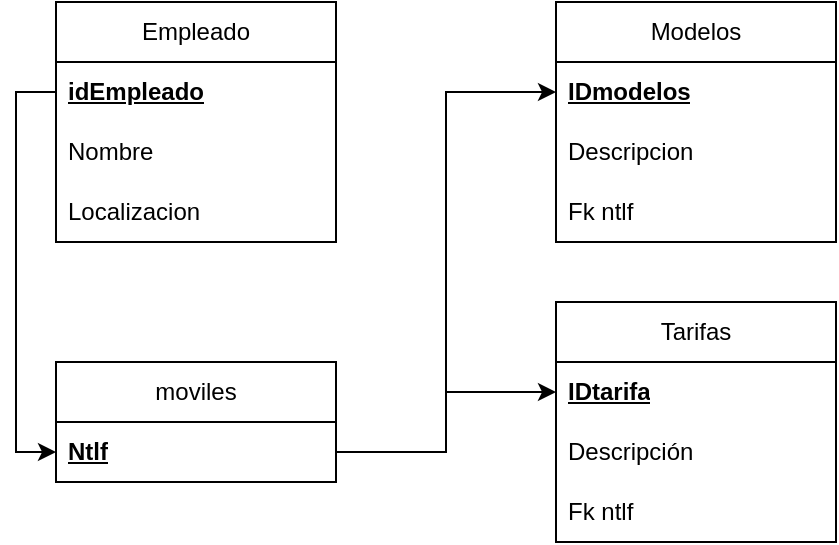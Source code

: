 <mxfile version="24.7.16">
  <diagram name="Página-1" id="XZQekeEu_Xftu38xOQFv">
    <mxGraphModel dx="629" dy="746" grid="1" gridSize="10" guides="1" tooltips="1" connect="1" arrows="1" fold="1" page="1" pageScale="1" pageWidth="827" pageHeight="1169" math="0" shadow="0">
      <root>
        <mxCell id="0" />
        <mxCell id="1" parent="0" />
        <mxCell id="LYP1fkpxxBnQR1_ch57y-1" value="moviles" style="swimlane;fontStyle=0;childLayout=stackLayout;horizontal=1;startSize=30;horizontalStack=0;resizeParent=1;resizeParentMax=0;resizeLast=0;collapsible=1;marginBottom=0;whiteSpace=wrap;html=1;" vertex="1" parent="1">
          <mxGeometry x="30" y="190" width="140" height="60" as="geometry" />
        </mxCell>
        <mxCell id="LYP1fkpxxBnQR1_ch57y-2" value="&lt;b style=&quot;&quot;&gt;&lt;u&gt;Ntlf&lt;/u&gt;&lt;/b&gt;" style="text;strokeColor=none;fillColor=none;align=left;verticalAlign=middle;spacingLeft=4;spacingRight=4;overflow=hidden;points=[[0,0.5],[1,0.5]];portConstraint=eastwest;rotatable=0;whiteSpace=wrap;html=1;" vertex="1" parent="LYP1fkpxxBnQR1_ch57y-1">
          <mxGeometry y="30" width="140" height="30" as="geometry" />
        </mxCell>
        <mxCell id="LYP1fkpxxBnQR1_ch57y-5" value="Modelos" style="swimlane;fontStyle=0;childLayout=stackLayout;horizontal=1;startSize=30;horizontalStack=0;resizeParent=1;resizeParentMax=0;resizeLast=0;collapsible=1;marginBottom=0;whiteSpace=wrap;html=1;" vertex="1" parent="1">
          <mxGeometry x="280" y="10" width="140" height="120" as="geometry" />
        </mxCell>
        <mxCell id="LYP1fkpxxBnQR1_ch57y-6" value="&lt;b&gt;&lt;u&gt;IDmodelos&lt;/u&gt;&lt;/b&gt;" style="text;strokeColor=none;fillColor=none;align=left;verticalAlign=middle;spacingLeft=4;spacingRight=4;overflow=hidden;points=[[0,0.5],[1,0.5]];portConstraint=eastwest;rotatable=0;whiteSpace=wrap;html=1;" vertex="1" parent="LYP1fkpxxBnQR1_ch57y-5">
          <mxGeometry y="30" width="140" height="30" as="geometry" />
        </mxCell>
        <mxCell id="LYP1fkpxxBnQR1_ch57y-20" value="Descripcion" style="text;strokeColor=none;fillColor=none;align=left;verticalAlign=middle;spacingLeft=4;spacingRight=4;overflow=hidden;points=[[0,0.5],[1,0.5]];portConstraint=eastwest;rotatable=0;whiteSpace=wrap;html=1;" vertex="1" parent="LYP1fkpxxBnQR1_ch57y-5">
          <mxGeometry y="60" width="140" height="30" as="geometry" />
        </mxCell>
        <mxCell id="LYP1fkpxxBnQR1_ch57y-32" value="Fk ntlf" style="text;strokeColor=none;fillColor=none;align=left;verticalAlign=middle;spacingLeft=4;spacingRight=4;overflow=hidden;points=[[0,0.5],[1,0.5]];portConstraint=eastwest;rotatable=0;whiteSpace=wrap;html=1;" vertex="1" parent="LYP1fkpxxBnQR1_ch57y-5">
          <mxGeometry y="90" width="140" height="30" as="geometry" />
        </mxCell>
        <mxCell id="LYP1fkpxxBnQR1_ch57y-9" value="Tarifas" style="swimlane;fontStyle=0;childLayout=stackLayout;horizontal=1;startSize=30;horizontalStack=0;resizeParent=1;resizeParentMax=0;resizeLast=0;collapsible=1;marginBottom=0;whiteSpace=wrap;html=1;" vertex="1" parent="1">
          <mxGeometry x="280" y="160" width="140" height="120" as="geometry" />
        </mxCell>
        <mxCell id="LYP1fkpxxBnQR1_ch57y-10" value="&lt;b&gt;&lt;u&gt;IDtarifa&lt;/u&gt;&lt;/b&gt;" style="text;strokeColor=none;fillColor=none;align=left;verticalAlign=middle;spacingLeft=4;spacingRight=4;overflow=hidden;points=[[0,0.5],[1,0.5]];portConstraint=eastwest;rotatable=0;whiteSpace=wrap;html=1;" vertex="1" parent="LYP1fkpxxBnQR1_ch57y-9">
          <mxGeometry y="30" width="140" height="30" as="geometry" />
        </mxCell>
        <mxCell id="LYP1fkpxxBnQR1_ch57y-11" value="Descripción" style="text;strokeColor=none;fillColor=none;align=left;verticalAlign=middle;spacingLeft=4;spacingRight=4;overflow=hidden;points=[[0,0.5],[1,0.5]];portConstraint=eastwest;rotatable=0;whiteSpace=wrap;html=1;" vertex="1" parent="LYP1fkpxxBnQR1_ch57y-9">
          <mxGeometry y="60" width="140" height="30" as="geometry" />
        </mxCell>
        <mxCell id="LYP1fkpxxBnQR1_ch57y-33" value="Fk ntlf" style="text;strokeColor=none;fillColor=none;align=left;verticalAlign=middle;spacingLeft=4;spacingRight=4;overflow=hidden;points=[[0,0.5],[1,0.5]];portConstraint=eastwest;rotatable=0;whiteSpace=wrap;html=1;" vertex="1" parent="LYP1fkpxxBnQR1_ch57y-9">
          <mxGeometry y="90" width="140" height="30" as="geometry" />
        </mxCell>
        <mxCell id="LYP1fkpxxBnQR1_ch57y-13" value="Empleado" style="swimlane;fontStyle=0;childLayout=stackLayout;horizontal=1;startSize=30;horizontalStack=0;resizeParent=1;resizeParentMax=0;resizeLast=0;collapsible=1;marginBottom=0;whiteSpace=wrap;html=1;" vertex="1" parent="1">
          <mxGeometry x="30" y="10" width="140" height="120" as="geometry" />
        </mxCell>
        <mxCell id="LYP1fkpxxBnQR1_ch57y-14" value="&lt;u&gt;&lt;b&gt;idEmpleado&lt;/b&gt;&lt;/u&gt;" style="text;strokeColor=none;fillColor=none;align=left;verticalAlign=middle;spacingLeft=4;spacingRight=4;overflow=hidden;points=[[0,0.5],[1,0.5]];portConstraint=eastwest;rotatable=0;whiteSpace=wrap;html=1;" vertex="1" parent="LYP1fkpxxBnQR1_ch57y-13">
          <mxGeometry y="30" width="140" height="30" as="geometry" />
        </mxCell>
        <mxCell id="LYP1fkpxxBnQR1_ch57y-15" value="Nombre" style="text;strokeColor=none;fillColor=none;align=left;verticalAlign=middle;spacingLeft=4;spacingRight=4;overflow=hidden;points=[[0,0.5],[1,0.5]];portConstraint=eastwest;rotatable=0;whiteSpace=wrap;html=1;" vertex="1" parent="LYP1fkpxxBnQR1_ch57y-13">
          <mxGeometry y="60" width="140" height="30" as="geometry" />
        </mxCell>
        <mxCell id="LYP1fkpxxBnQR1_ch57y-16" value="Localizacion" style="text;strokeColor=none;fillColor=none;align=left;verticalAlign=middle;spacingLeft=4;spacingRight=4;overflow=hidden;points=[[0,0.5],[1,0.5]];portConstraint=eastwest;rotatable=0;whiteSpace=wrap;html=1;" vertex="1" parent="LYP1fkpxxBnQR1_ch57y-13">
          <mxGeometry y="90" width="140" height="30" as="geometry" />
        </mxCell>
        <mxCell id="LYP1fkpxxBnQR1_ch57y-29" style="edgeStyle=orthogonalEdgeStyle;rounded=0;orthogonalLoop=1;jettySize=auto;html=1;exitX=0;exitY=0.5;exitDx=0;exitDy=0;entryX=0;entryY=0.5;entryDx=0;entryDy=0;" edge="1" parent="1" source="LYP1fkpxxBnQR1_ch57y-14" target="LYP1fkpxxBnQR1_ch57y-2">
          <mxGeometry relative="1" as="geometry" />
        </mxCell>
        <mxCell id="LYP1fkpxxBnQR1_ch57y-30" style="edgeStyle=orthogonalEdgeStyle;rounded=0;orthogonalLoop=1;jettySize=auto;html=1;exitX=1;exitY=0.5;exitDx=0;exitDy=0;entryX=0;entryY=0.5;entryDx=0;entryDy=0;" edge="1" parent="1" source="LYP1fkpxxBnQR1_ch57y-2" target="LYP1fkpxxBnQR1_ch57y-6">
          <mxGeometry relative="1" as="geometry" />
        </mxCell>
        <mxCell id="LYP1fkpxxBnQR1_ch57y-31" style="edgeStyle=orthogonalEdgeStyle;rounded=0;orthogonalLoop=1;jettySize=auto;html=1;exitX=1;exitY=0.5;exitDx=0;exitDy=0;" edge="1" parent="1" source="LYP1fkpxxBnQR1_ch57y-2" target="LYP1fkpxxBnQR1_ch57y-10">
          <mxGeometry relative="1" as="geometry" />
        </mxCell>
      </root>
    </mxGraphModel>
  </diagram>
</mxfile>
